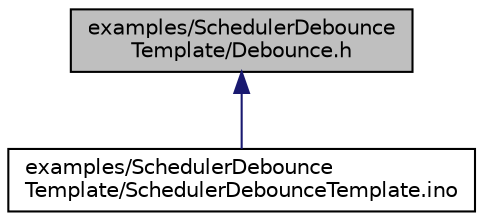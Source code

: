 digraph "examples/SchedulerDebounceTemplate/Debounce.h"
{
  edge [fontname="Helvetica",fontsize="10",labelfontname="Helvetica",labelfontsize="10"];
  node [fontname="Helvetica",fontsize="10",shape=record];
  Node1 [label="examples/SchedulerDebounce\lTemplate/Debounce.h",height=0.2,width=0.4,color="black", fillcolor="grey75", style="filled", fontcolor="black"];
  Node1 -> Node2 [dir="back",color="midnightblue",fontsize="10",style="solid",fontname="Helvetica"];
  Node2 [label="examples/SchedulerDebounce\lTemplate/SchedulerDebounceTemplate.ino",height=0.2,width=0.4,color="black", fillcolor="white", style="filled",URL="$da/d9e/SchedulerDebounceTemplate_8ino.html"];
}
